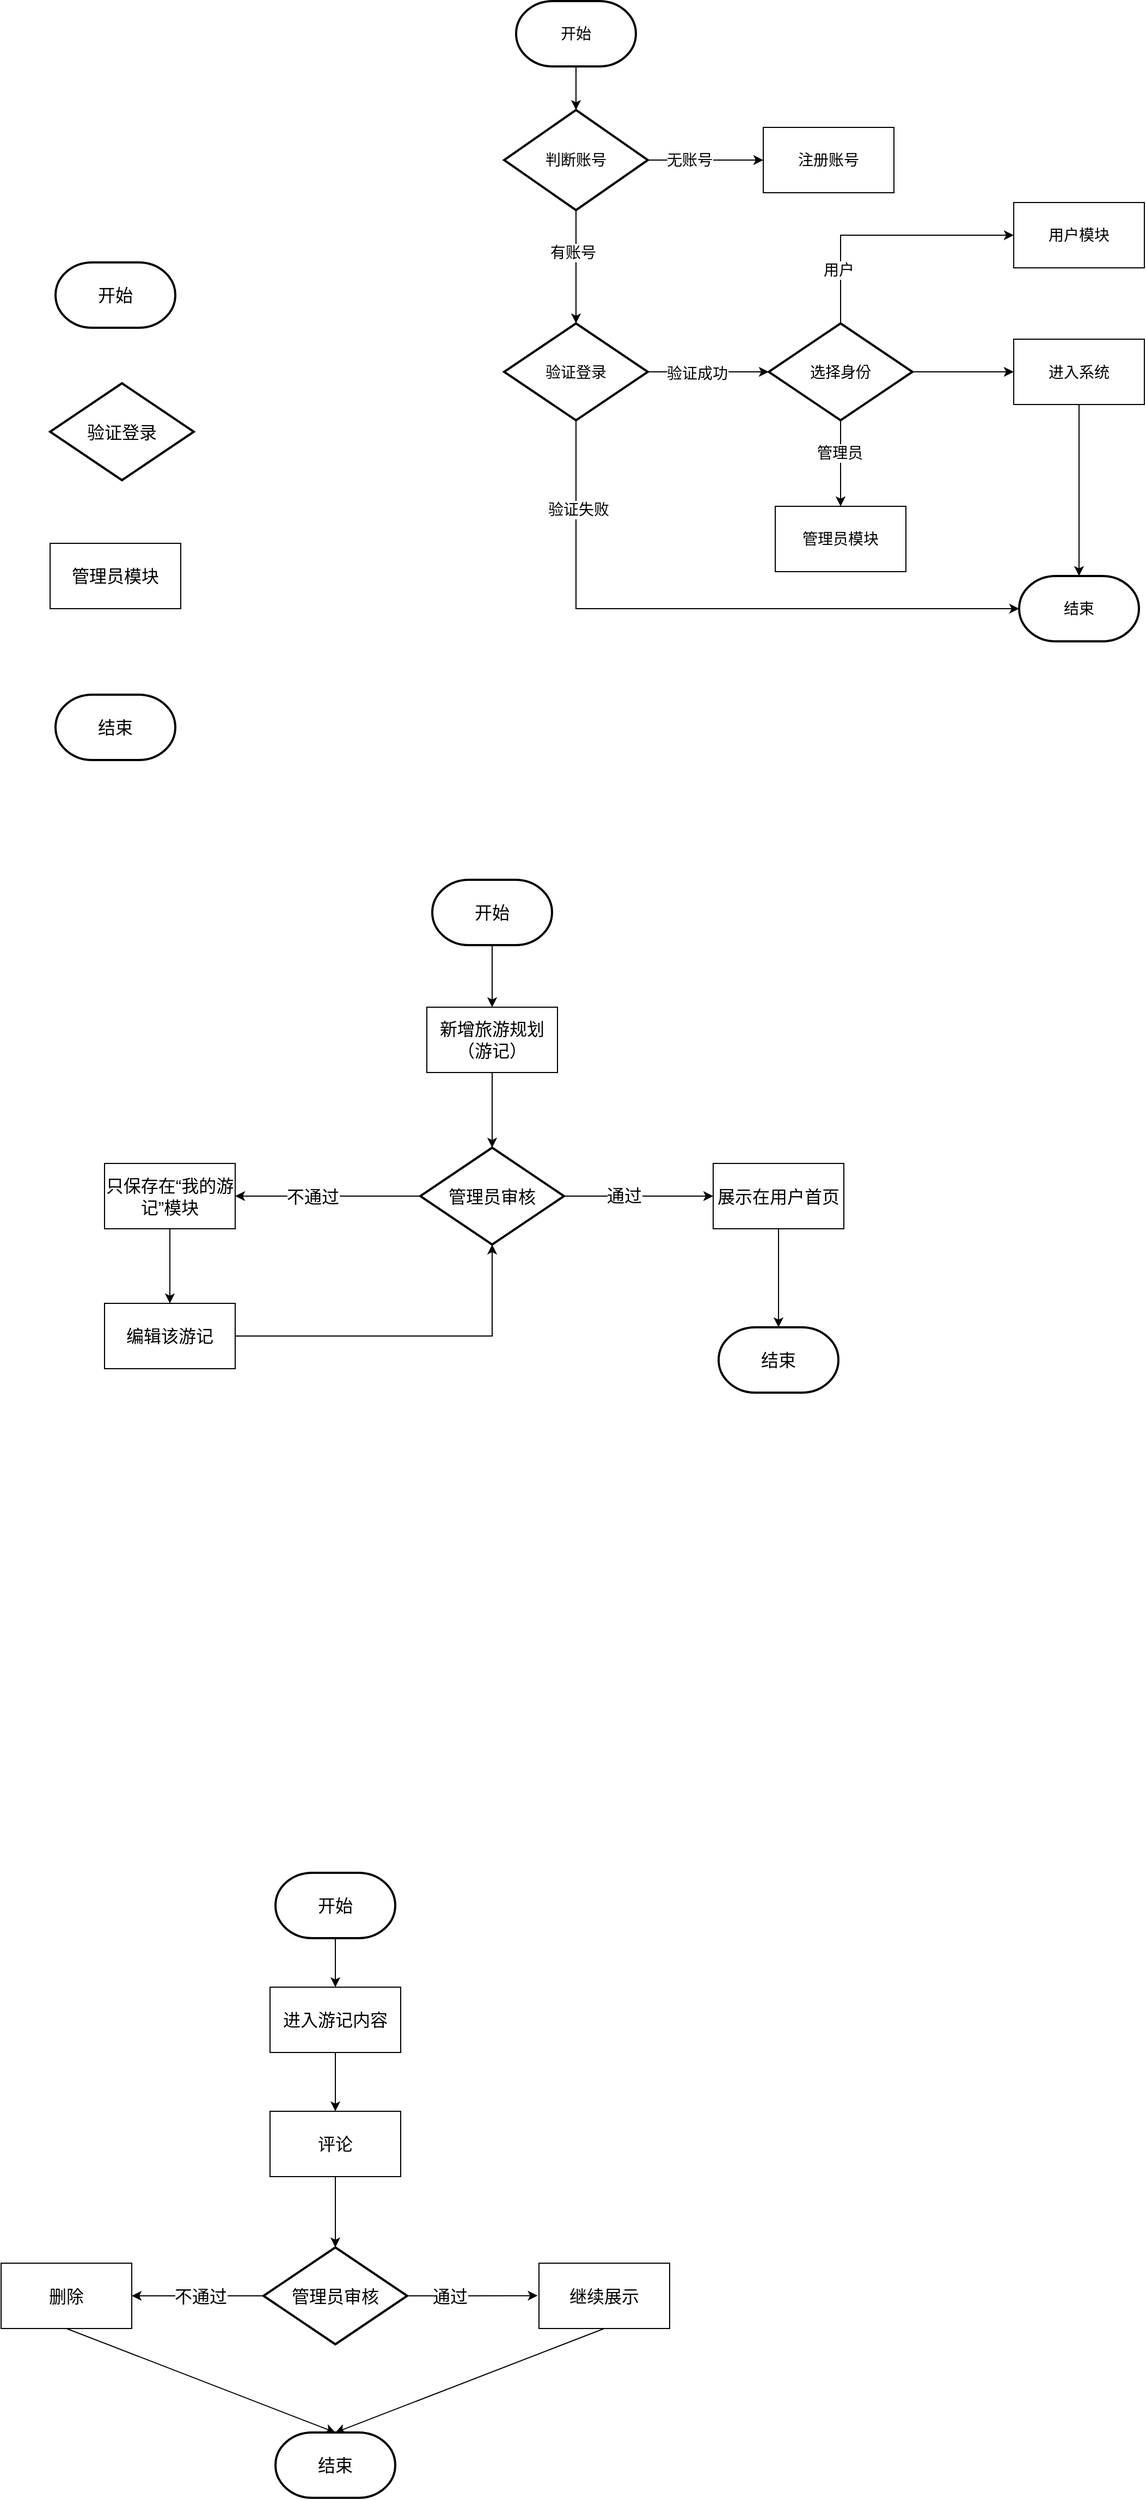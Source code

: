 <mxfile version="27.1.3">
  <diagram name="第 1 页" id="PrT7BkHWXvni8LmB-1uj">
    <mxGraphModel dx="1626" dy="671" grid="0" gridSize="10" guides="1" tooltips="1" connect="1" arrows="1" fold="1" page="0" pageScale="1" pageWidth="827" pageHeight="1169" math="0" shadow="0">
      <root>
        <mxCell id="0" />
        <mxCell id="1" parent="0" />
        <mxCell id="QJyIlnnYZrCKeBmYz0C4-7" value="" style="edgeStyle=orthogonalEdgeStyle;rounded=0;orthogonalLoop=1;jettySize=auto;html=1;" edge="1" parent="1" source="QJyIlnnYZrCKeBmYz0C4-4" target="QJyIlnnYZrCKeBmYz0C4-5">
          <mxGeometry relative="1" as="geometry" />
        </mxCell>
        <mxCell id="QJyIlnnYZrCKeBmYz0C4-4" value="&lt;font style=&quot;font-size: 14px;&quot;&gt;开始&lt;/font&gt;" style="strokeWidth=2;html=1;shape=mxgraph.flowchart.terminator;whiteSpace=wrap;" vertex="1" parent="1">
          <mxGeometry x="182" y="57" width="110" height="60" as="geometry" />
        </mxCell>
        <mxCell id="QJyIlnnYZrCKeBmYz0C4-8" value="" style="edgeStyle=orthogonalEdgeStyle;rounded=0;orthogonalLoop=1;jettySize=auto;html=1;" edge="1" parent="1" source="QJyIlnnYZrCKeBmYz0C4-5" target="QJyIlnnYZrCKeBmYz0C4-6">
          <mxGeometry relative="1" as="geometry" />
        </mxCell>
        <mxCell id="QJyIlnnYZrCKeBmYz0C4-30" value="&lt;font style=&quot;font-size: 14px;&quot;&gt;有账号&lt;/font&gt;" style="edgeLabel;html=1;align=center;verticalAlign=middle;resizable=0;points=[];" vertex="1" connectable="0" parent="QJyIlnnYZrCKeBmYz0C4-8">
          <mxGeometry x="-0.254" y="-3" relative="1" as="geometry">
            <mxPoint as="offset" />
          </mxGeometry>
        </mxCell>
        <mxCell id="QJyIlnnYZrCKeBmYz0C4-11" value="" style="edgeStyle=orthogonalEdgeStyle;rounded=0;orthogonalLoop=1;jettySize=auto;html=1;" edge="1" parent="1" source="QJyIlnnYZrCKeBmYz0C4-5" target="QJyIlnnYZrCKeBmYz0C4-10">
          <mxGeometry relative="1" as="geometry" />
        </mxCell>
        <mxCell id="QJyIlnnYZrCKeBmYz0C4-12" value="&lt;font style=&quot;font-size: 14px;&quot;&gt;无账号&lt;/font&gt;" style="edgeLabel;html=1;align=center;verticalAlign=middle;resizable=0;points=[];" vertex="1" connectable="0" parent="QJyIlnnYZrCKeBmYz0C4-11">
          <mxGeometry x="-0.286" relative="1" as="geometry">
            <mxPoint as="offset" />
          </mxGeometry>
        </mxCell>
        <mxCell id="QJyIlnnYZrCKeBmYz0C4-5" value="&lt;font style=&quot;font-size: 14px;&quot;&gt;判断账号&lt;/font&gt;" style="strokeWidth=2;html=1;shape=mxgraph.flowchart.decision;whiteSpace=wrap;" vertex="1" parent="1">
          <mxGeometry x="171" y="157" width="132" height="92" as="geometry" />
        </mxCell>
        <mxCell id="QJyIlnnYZrCKeBmYz0C4-14" value="" style="edgeStyle=orthogonalEdgeStyle;rounded=0;orthogonalLoop=1;jettySize=auto;html=1;" edge="1" parent="1" source="QJyIlnnYZrCKeBmYz0C4-6" target="QJyIlnnYZrCKeBmYz0C4-13">
          <mxGeometry relative="1" as="geometry" />
        </mxCell>
        <mxCell id="QJyIlnnYZrCKeBmYz0C4-25" value="&lt;font style=&quot;font-size: 14px;&quot;&gt;验证成功&lt;/font&gt;" style="edgeLabel;html=1;align=center;verticalAlign=middle;resizable=0;points=[];" vertex="1" connectable="0" parent="QJyIlnnYZrCKeBmYz0C4-14">
          <mxGeometry x="-0.196" y="-1" relative="1" as="geometry">
            <mxPoint as="offset" />
          </mxGeometry>
        </mxCell>
        <mxCell id="QJyIlnnYZrCKeBmYz0C4-6" value="&lt;span style=&quot;font-size: 14px;&quot;&gt;验证登录&lt;/span&gt;" style="strokeWidth=2;html=1;shape=mxgraph.flowchart.decision;whiteSpace=wrap;" vertex="1" parent="1">
          <mxGeometry x="171" y="353" width="132" height="89" as="geometry" />
        </mxCell>
        <mxCell id="QJyIlnnYZrCKeBmYz0C4-10" value="&lt;font style=&quot;font-size: 14px;&quot;&gt;注册账号&lt;/font&gt;" style="rounded=0;whiteSpace=wrap;html=1;" vertex="1" parent="1">
          <mxGeometry x="409" y="173" width="120" height="60" as="geometry" />
        </mxCell>
        <mxCell id="QJyIlnnYZrCKeBmYz0C4-18" value="" style="edgeStyle=orthogonalEdgeStyle;rounded=0;orthogonalLoop=1;jettySize=auto;html=1;" edge="1" parent="1" source="QJyIlnnYZrCKeBmYz0C4-13" target="QJyIlnnYZrCKeBmYz0C4-17">
          <mxGeometry relative="1" as="geometry" />
        </mxCell>
        <mxCell id="QJyIlnnYZrCKeBmYz0C4-29" value="&lt;font style=&quot;font-size: 14px;&quot;&gt;管理员&lt;/font&gt;" style="edgeLabel;html=1;align=center;verticalAlign=middle;resizable=0;points=[];" vertex="1" connectable="0" parent="QJyIlnnYZrCKeBmYz0C4-18">
          <mxGeometry x="-0.256" y="-1" relative="1" as="geometry">
            <mxPoint as="offset" />
          </mxGeometry>
        </mxCell>
        <mxCell id="QJyIlnnYZrCKeBmYz0C4-19" value="" style="edgeStyle=orthogonalEdgeStyle;rounded=0;orthogonalLoop=1;jettySize=auto;html=1;" edge="1" parent="1" source="QJyIlnnYZrCKeBmYz0C4-13" target="QJyIlnnYZrCKeBmYz0C4-16">
          <mxGeometry relative="1" as="geometry" />
        </mxCell>
        <mxCell id="QJyIlnnYZrCKeBmYz0C4-27" style="edgeStyle=orthogonalEdgeStyle;rounded=0;orthogonalLoop=1;jettySize=auto;html=1;exitX=0.5;exitY=0;exitDx=0;exitDy=0;exitPerimeter=0;entryX=0;entryY=0.5;entryDx=0;entryDy=0;" edge="1" parent="1" source="QJyIlnnYZrCKeBmYz0C4-13" target="QJyIlnnYZrCKeBmYz0C4-15">
          <mxGeometry relative="1" as="geometry" />
        </mxCell>
        <mxCell id="QJyIlnnYZrCKeBmYz0C4-28" value="&lt;font style=&quot;font-size: 14px;&quot;&gt;用户&lt;/font&gt;" style="edgeLabel;html=1;align=center;verticalAlign=middle;resizable=0;points=[];" vertex="1" connectable="0" parent="QJyIlnnYZrCKeBmYz0C4-27">
          <mxGeometry x="-0.59" y="2" relative="1" as="geometry">
            <mxPoint as="offset" />
          </mxGeometry>
        </mxCell>
        <mxCell id="QJyIlnnYZrCKeBmYz0C4-13" value="&lt;span style=&quot;font-size: 14px;&quot;&gt;选择身份&lt;/span&gt;" style="strokeWidth=2;html=1;shape=mxgraph.flowchart.decision;whiteSpace=wrap;" vertex="1" parent="1">
          <mxGeometry x="414" y="353" width="132" height="89" as="geometry" />
        </mxCell>
        <mxCell id="QJyIlnnYZrCKeBmYz0C4-15" value="&lt;font style=&quot;font-size: 14px;&quot;&gt;用户模块&lt;/font&gt;" style="rounded=0;whiteSpace=wrap;html=1;" vertex="1" parent="1">
          <mxGeometry x="639" y="242" width="120" height="60" as="geometry" />
        </mxCell>
        <mxCell id="QJyIlnnYZrCKeBmYz0C4-21" value="" style="edgeStyle=orthogonalEdgeStyle;rounded=0;orthogonalLoop=1;jettySize=auto;html=1;" edge="1" parent="1" source="QJyIlnnYZrCKeBmYz0C4-16" target="QJyIlnnYZrCKeBmYz0C4-20">
          <mxGeometry relative="1" as="geometry" />
        </mxCell>
        <mxCell id="QJyIlnnYZrCKeBmYz0C4-16" value="&lt;font style=&quot;font-size: 14px;&quot;&gt;进入系统&lt;/font&gt;" style="rounded=0;whiteSpace=wrap;html=1;" vertex="1" parent="1">
          <mxGeometry x="639" y="367.5" width="120" height="60" as="geometry" />
        </mxCell>
        <mxCell id="QJyIlnnYZrCKeBmYz0C4-17" value="&lt;font style=&quot;font-size: 14px;&quot;&gt;管理员模块&lt;/font&gt;" style="rounded=0;whiteSpace=wrap;html=1;" vertex="1" parent="1">
          <mxGeometry x="420" y="521" width="120" height="60" as="geometry" />
        </mxCell>
        <mxCell id="QJyIlnnYZrCKeBmYz0C4-20" value="&lt;font style=&quot;font-size: 14px;&quot;&gt;结束&lt;/font&gt;" style="strokeWidth=2;html=1;shape=mxgraph.flowchart.terminator;whiteSpace=wrap;" vertex="1" parent="1">
          <mxGeometry x="644" y="585" width="110" height="60" as="geometry" />
        </mxCell>
        <mxCell id="QJyIlnnYZrCKeBmYz0C4-23" style="edgeStyle=orthogonalEdgeStyle;rounded=0;orthogonalLoop=1;jettySize=auto;html=1;exitX=0.5;exitY=1;exitDx=0;exitDy=0;exitPerimeter=0;entryX=0;entryY=0.5;entryDx=0;entryDy=0;entryPerimeter=0;" edge="1" parent="1" source="QJyIlnnYZrCKeBmYz0C4-6" target="QJyIlnnYZrCKeBmYz0C4-20">
          <mxGeometry relative="1" as="geometry" />
        </mxCell>
        <mxCell id="QJyIlnnYZrCKeBmYz0C4-26" value="&lt;font style=&quot;font-size: 14px;&quot;&gt;验证失败&lt;/font&gt;" style="edgeLabel;html=1;align=center;verticalAlign=middle;resizable=0;points=[];" vertex="1" connectable="0" parent="QJyIlnnYZrCKeBmYz0C4-23">
          <mxGeometry x="-0.717" y="2" relative="1" as="geometry">
            <mxPoint as="offset" />
          </mxGeometry>
        </mxCell>
        <mxCell id="QJyIlnnYZrCKeBmYz0C4-31" value="&lt;font style=&quot;font-size: 16px;&quot;&gt;开始&lt;/font&gt;" style="strokeWidth=2;html=1;shape=mxgraph.flowchart.terminator;whiteSpace=wrap;" vertex="1" parent="1">
          <mxGeometry x="-241" y="297" width="110" height="60" as="geometry" />
        </mxCell>
        <mxCell id="QJyIlnnYZrCKeBmYz0C4-32" value="&lt;font style=&quot;font-size: 16px;&quot;&gt;验证登录&lt;/font&gt;" style="strokeWidth=2;html=1;shape=mxgraph.flowchart.decision;whiteSpace=wrap;" vertex="1" parent="1">
          <mxGeometry x="-246" y="408" width="132" height="89" as="geometry" />
        </mxCell>
        <mxCell id="QJyIlnnYZrCKeBmYz0C4-33" value="&lt;font style=&quot;font-size: 16px;&quot;&gt;管理员模块&lt;/font&gt;" style="rounded=0;whiteSpace=wrap;html=1;" vertex="1" parent="1">
          <mxGeometry x="-246" y="555" width="120" height="60" as="geometry" />
        </mxCell>
        <mxCell id="QJyIlnnYZrCKeBmYz0C4-34" value="&lt;font style=&quot;font-size: 16px;&quot;&gt;结束&lt;/font&gt;" style="strokeWidth=2;html=1;shape=mxgraph.flowchart.terminator;whiteSpace=wrap;" vertex="1" parent="1">
          <mxGeometry x="-241" y="694" width="110" height="60" as="geometry" />
        </mxCell>
        <mxCell id="QJyIlnnYZrCKeBmYz0C4-40" value="" style="edgeStyle=orthogonalEdgeStyle;rounded=0;orthogonalLoop=1;jettySize=auto;html=1;" edge="1" parent="1" source="QJyIlnnYZrCKeBmYz0C4-35" target="QJyIlnnYZrCKeBmYz0C4-36">
          <mxGeometry relative="1" as="geometry" />
        </mxCell>
        <mxCell id="QJyIlnnYZrCKeBmYz0C4-35" value="&lt;font style=&quot;font-size: 16px;&quot;&gt;开始&lt;/font&gt;" style="strokeWidth=2;html=1;shape=mxgraph.flowchart.terminator;whiteSpace=wrap;" vertex="1" parent="1">
          <mxGeometry x="105" y="864" width="110" height="60" as="geometry" />
        </mxCell>
        <mxCell id="QJyIlnnYZrCKeBmYz0C4-41" value="" style="edgeStyle=orthogonalEdgeStyle;rounded=0;orthogonalLoop=1;jettySize=auto;html=1;" edge="1" parent="1" source="QJyIlnnYZrCKeBmYz0C4-36" target="QJyIlnnYZrCKeBmYz0C4-37">
          <mxGeometry relative="1" as="geometry" />
        </mxCell>
        <mxCell id="QJyIlnnYZrCKeBmYz0C4-36" value="&lt;font style=&quot;font-size: 16px;&quot;&gt;新增旅游规划&lt;/font&gt;&lt;div&gt;&lt;font style=&quot;font-size: 16px;&quot;&gt;（游记）&lt;/font&gt;&lt;/div&gt;" style="rounded=0;whiteSpace=wrap;html=1;" vertex="1" parent="1">
          <mxGeometry x="100" y="981" width="120" height="60" as="geometry" />
        </mxCell>
        <mxCell id="QJyIlnnYZrCKeBmYz0C4-42" style="edgeStyle=orthogonalEdgeStyle;rounded=0;orthogonalLoop=1;jettySize=auto;html=1;exitX=1;exitY=0.5;exitDx=0;exitDy=0;exitPerimeter=0;entryX=0;entryY=0.5;entryDx=0;entryDy=0;" edge="1" parent="1" source="QJyIlnnYZrCKeBmYz0C4-37" target="QJyIlnnYZrCKeBmYz0C4-39">
          <mxGeometry relative="1" as="geometry" />
        </mxCell>
        <mxCell id="QJyIlnnYZrCKeBmYz0C4-46" value="&lt;font style=&quot;font-size: 16px;&quot;&gt;通过&lt;/font&gt;" style="edgeLabel;html=1;align=center;verticalAlign=middle;resizable=0;points=[];" vertex="1" connectable="0" parent="QJyIlnnYZrCKeBmYz0C4-42">
          <mxGeometry x="-0.358" y="2" relative="1" as="geometry">
            <mxPoint x="11" y="1" as="offset" />
          </mxGeometry>
        </mxCell>
        <mxCell id="QJyIlnnYZrCKeBmYz0C4-43" style="edgeStyle=orthogonalEdgeStyle;rounded=0;orthogonalLoop=1;jettySize=auto;html=1;exitX=0;exitY=0.5;exitDx=0;exitDy=0;exitPerimeter=0;entryX=1;entryY=0.5;entryDx=0;entryDy=0;" edge="1" parent="1" source="QJyIlnnYZrCKeBmYz0C4-37" target="QJyIlnnYZrCKeBmYz0C4-38">
          <mxGeometry relative="1" as="geometry" />
        </mxCell>
        <mxCell id="QJyIlnnYZrCKeBmYz0C4-45" value="&lt;font style=&quot;font-size: 16px;&quot;&gt;不通过&lt;/font&gt;" style="edgeLabel;html=1;align=center;verticalAlign=middle;resizable=0;points=[];" vertex="1" connectable="0" parent="QJyIlnnYZrCKeBmYz0C4-43">
          <mxGeometry x="0.168" relative="1" as="geometry">
            <mxPoint as="offset" />
          </mxGeometry>
        </mxCell>
        <mxCell id="QJyIlnnYZrCKeBmYz0C4-37" value="&lt;font style=&quot;font-size: 16px;&quot;&gt;管理员审核&lt;/font&gt;" style="strokeWidth=2;html=1;shape=mxgraph.flowchart.decision;whiteSpace=wrap;" vertex="1" parent="1">
          <mxGeometry x="94" y="1110" width="132" height="89" as="geometry" />
        </mxCell>
        <mxCell id="QJyIlnnYZrCKeBmYz0C4-48" value="" style="edgeStyle=orthogonalEdgeStyle;rounded=0;orthogonalLoop=1;jettySize=auto;html=1;" edge="1" parent="1" source="QJyIlnnYZrCKeBmYz0C4-38" target="QJyIlnnYZrCKeBmYz0C4-47">
          <mxGeometry relative="1" as="geometry" />
        </mxCell>
        <mxCell id="QJyIlnnYZrCKeBmYz0C4-38" value="&lt;font style=&quot;font-size: 16px;&quot;&gt;只保存在“我的游记”模块&lt;/font&gt;" style="rounded=0;whiteSpace=wrap;html=1;" vertex="1" parent="1">
          <mxGeometry x="-196" y="1124.5" width="120" height="60" as="geometry" />
        </mxCell>
        <mxCell id="QJyIlnnYZrCKeBmYz0C4-50" value="" style="edgeStyle=orthogonalEdgeStyle;rounded=0;orthogonalLoop=1;jettySize=auto;html=1;" edge="1" parent="1" source="QJyIlnnYZrCKeBmYz0C4-39" target="QJyIlnnYZrCKeBmYz0C4-49">
          <mxGeometry relative="1" as="geometry" />
        </mxCell>
        <mxCell id="QJyIlnnYZrCKeBmYz0C4-39" value="&lt;font style=&quot;font-size: 16px; font-weight: normal;&quot;&gt;展示在用户首页&lt;/font&gt;" style="rounded=0;whiteSpace=wrap;html=1;fontStyle=1" vertex="1" parent="1">
          <mxGeometry x="363" y="1124.5" width="120" height="60" as="geometry" />
        </mxCell>
        <mxCell id="QJyIlnnYZrCKeBmYz0C4-47" value="&lt;font style=&quot;font-size: 16px;&quot;&gt;编辑该游记&lt;/font&gt;" style="rounded=0;whiteSpace=wrap;html=1;" vertex="1" parent="1">
          <mxGeometry x="-196" y="1253" width="120" height="60" as="geometry" />
        </mxCell>
        <mxCell id="QJyIlnnYZrCKeBmYz0C4-49" value="&lt;font style=&quot;font-size: 16px;&quot;&gt;结束&lt;/font&gt;" style="strokeWidth=2;html=1;shape=mxgraph.flowchart.terminator;whiteSpace=wrap;" vertex="1" parent="1">
          <mxGeometry x="368" y="1275" width="110" height="60" as="geometry" />
        </mxCell>
        <mxCell id="QJyIlnnYZrCKeBmYz0C4-51" style="edgeStyle=orthogonalEdgeStyle;rounded=0;orthogonalLoop=1;jettySize=auto;html=1;exitX=1;exitY=0.5;exitDx=0;exitDy=0;entryX=0.5;entryY=1;entryDx=0;entryDy=0;entryPerimeter=0;" edge="1" parent="1" source="QJyIlnnYZrCKeBmYz0C4-47" target="QJyIlnnYZrCKeBmYz0C4-37">
          <mxGeometry relative="1" as="geometry" />
        </mxCell>
        <mxCell id="QJyIlnnYZrCKeBmYz0C4-58" value="" style="edgeStyle=orthogonalEdgeStyle;rounded=0;orthogonalLoop=1;jettySize=auto;html=1;" edge="1" parent="1" source="QJyIlnnYZrCKeBmYz0C4-52" target="QJyIlnnYZrCKeBmYz0C4-54">
          <mxGeometry relative="1" as="geometry" />
        </mxCell>
        <mxCell id="QJyIlnnYZrCKeBmYz0C4-52" value="&lt;font style=&quot;font-size: 16px;&quot;&gt;开始&lt;/font&gt;" style="strokeWidth=2;html=1;shape=mxgraph.flowchart.terminator;whiteSpace=wrap;" vertex="1" parent="1">
          <mxGeometry x="-39" y="1776" width="110" height="60" as="geometry" />
        </mxCell>
        <mxCell id="QJyIlnnYZrCKeBmYz0C4-61" style="edgeStyle=orthogonalEdgeStyle;rounded=0;orthogonalLoop=1;jettySize=auto;html=1;exitX=0;exitY=0.5;exitDx=0;exitDy=0;exitPerimeter=0;entryX=1;entryY=0.5;entryDx=0;entryDy=0;" edge="1" parent="1" source="QJyIlnnYZrCKeBmYz0C4-53" target="QJyIlnnYZrCKeBmYz0C4-60">
          <mxGeometry relative="1" as="geometry">
            <mxPoint x="-174.706" y="2164.294" as="targetPoint" />
          </mxGeometry>
        </mxCell>
        <mxCell id="QJyIlnnYZrCKeBmYz0C4-65" value="&lt;font style=&quot;font-size: 16px;&quot;&gt;不通过&lt;/font&gt;" style="edgeLabel;html=1;align=center;verticalAlign=middle;resizable=0;points=[];" vertex="1" connectable="0" parent="QJyIlnnYZrCKeBmYz0C4-61">
          <mxGeometry x="0.202" relative="1" as="geometry">
            <mxPoint x="14" as="offset" />
          </mxGeometry>
        </mxCell>
        <mxCell id="QJyIlnnYZrCKeBmYz0C4-64" style="edgeStyle=orthogonalEdgeStyle;rounded=0;orthogonalLoop=1;jettySize=auto;html=1;exitX=1;exitY=0.5;exitDx=0;exitDy=0;exitPerimeter=0;" edge="1" parent="1" source="QJyIlnnYZrCKeBmYz0C4-53">
          <mxGeometry relative="1" as="geometry">
            <mxPoint x="201.765" y="2164.294" as="targetPoint" />
          </mxGeometry>
        </mxCell>
        <mxCell id="QJyIlnnYZrCKeBmYz0C4-66" value="&lt;font style=&quot;font-size: 16px;&quot;&gt;通过&lt;/font&gt;" style="edgeLabel;html=1;align=center;verticalAlign=middle;resizable=0;points=[];" vertex="1" connectable="0" parent="QJyIlnnYZrCKeBmYz0C4-64">
          <mxGeometry x="-0.353" relative="1" as="geometry">
            <mxPoint as="offset" />
          </mxGeometry>
        </mxCell>
        <mxCell id="QJyIlnnYZrCKeBmYz0C4-53" value="&lt;font style=&quot;font-size: 16px;&quot;&gt;管理员审核&lt;/font&gt;" style="strokeWidth=2;html=1;shape=mxgraph.flowchart.decision;whiteSpace=wrap;" vertex="1" parent="1">
          <mxGeometry x="-50" y="2120" width="132" height="89" as="geometry" />
        </mxCell>
        <mxCell id="QJyIlnnYZrCKeBmYz0C4-57" value="" style="edgeStyle=orthogonalEdgeStyle;rounded=0;orthogonalLoop=1;jettySize=auto;html=1;" edge="1" parent="1" source="QJyIlnnYZrCKeBmYz0C4-54" target="QJyIlnnYZrCKeBmYz0C4-56">
          <mxGeometry relative="1" as="geometry" />
        </mxCell>
        <mxCell id="QJyIlnnYZrCKeBmYz0C4-54" value="&lt;font style=&quot;font-size: 16px;&quot;&gt;进入游记内容&lt;/font&gt;" style="rounded=0;whiteSpace=wrap;html=1;" vertex="1" parent="1">
          <mxGeometry x="-44" y="1881" width="120" height="60" as="geometry" />
        </mxCell>
        <mxCell id="QJyIlnnYZrCKeBmYz0C4-55" value="&lt;font style=&quot;font-size: 16px;&quot;&gt;结束&lt;/font&gt;" style="strokeWidth=2;html=1;shape=mxgraph.flowchart.terminator;whiteSpace=wrap;" vertex="1" parent="1">
          <mxGeometry x="-39" y="2290" width="110" height="60" as="geometry" />
        </mxCell>
        <mxCell id="QJyIlnnYZrCKeBmYz0C4-59" value="" style="edgeStyle=orthogonalEdgeStyle;rounded=0;orthogonalLoop=1;jettySize=auto;html=1;" edge="1" parent="1" source="QJyIlnnYZrCKeBmYz0C4-56" target="QJyIlnnYZrCKeBmYz0C4-53">
          <mxGeometry relative="1" as="geometry" />
        </mxCell>
        <mxCell id="QJyIlnnYZrCKeBmYz0C4-56" value="&lt;font style=&quot;font-size: 16px;&quot;&gt;评论&lt;/font&gt;" style="whiteSpace=wrap;html=1;rounded=0;" vertex="1" parent="1">
          <mxGeometry x="-44" y="1995" width="120" height="60" as="geometry" />
        </mxCell>
        <mxCell id="QJyIlnnYZrCKeBmYz0C4-60" value="&lt;font style=&quot;font-size: 16px;&quot;&gt;删除&lt;/font&gt;" style="whiteSpace=wrap;html=1;rounded=0;" vertex="1" parent="1">
          <mxGeometry x="-291" y="2134.5" width="120" height="60" as="geometry" />
        </mxCell>
        <mxCell id="QJyIlnnYZrCKeBmYz0C4-63" value="&lt;span style=&quot;font-size: 16px;&quot;&gt;继续展示&lt;/span&gt;" style="whiteSpace=wrap;html=1;rounded=0;" vertex="1" parent="1">
          <mxGeometry x="203" y="2134.5" width="120" height="60" as="geometry" />
        </mxCell>
        <mxCell id="QJyIlnnYZrCKeBmYz0C4-76" style="rounded=0;orthogonalLoop=1;jettySize=auto;html=1;exitX=0.5;exitY=1;exitDx=0;exitDy=0;entryX=0.5;entryY=0;entryDx=0;entryDy=0;entryPerimeter=0;" edge="1" parent="1" source="QJyIlnnYZrCKeBmYz0C4-63" target="QJyIlnnYZrCKeBmYz0C4-55">
          <mxGeometry relative="1" as="geometry" />
        </mxCell>
        <mxCell id="QJyIlnnYZrCKeBmYz0C4-77" style="rounded=0;orthogonalLoop=1;jettySize=auto;html=1;exitX=0.5;exitY=1;exitDx=0;exitDy=0;entryX=0.5;entryY=0;entryDx=0;entryDy=0;entryPerimeter=0;" edge="1" parent="1" source="QJyIlnnYZrCKeBmYz0C4-60" target="QJyIlnnYZrCKeBmYz0C4-55">
          <mxGeometry relative="1" as="geometry" />
        </mxCell>
      </root>
    </mxGraphModel>
  </diagram>
</mxfile>
